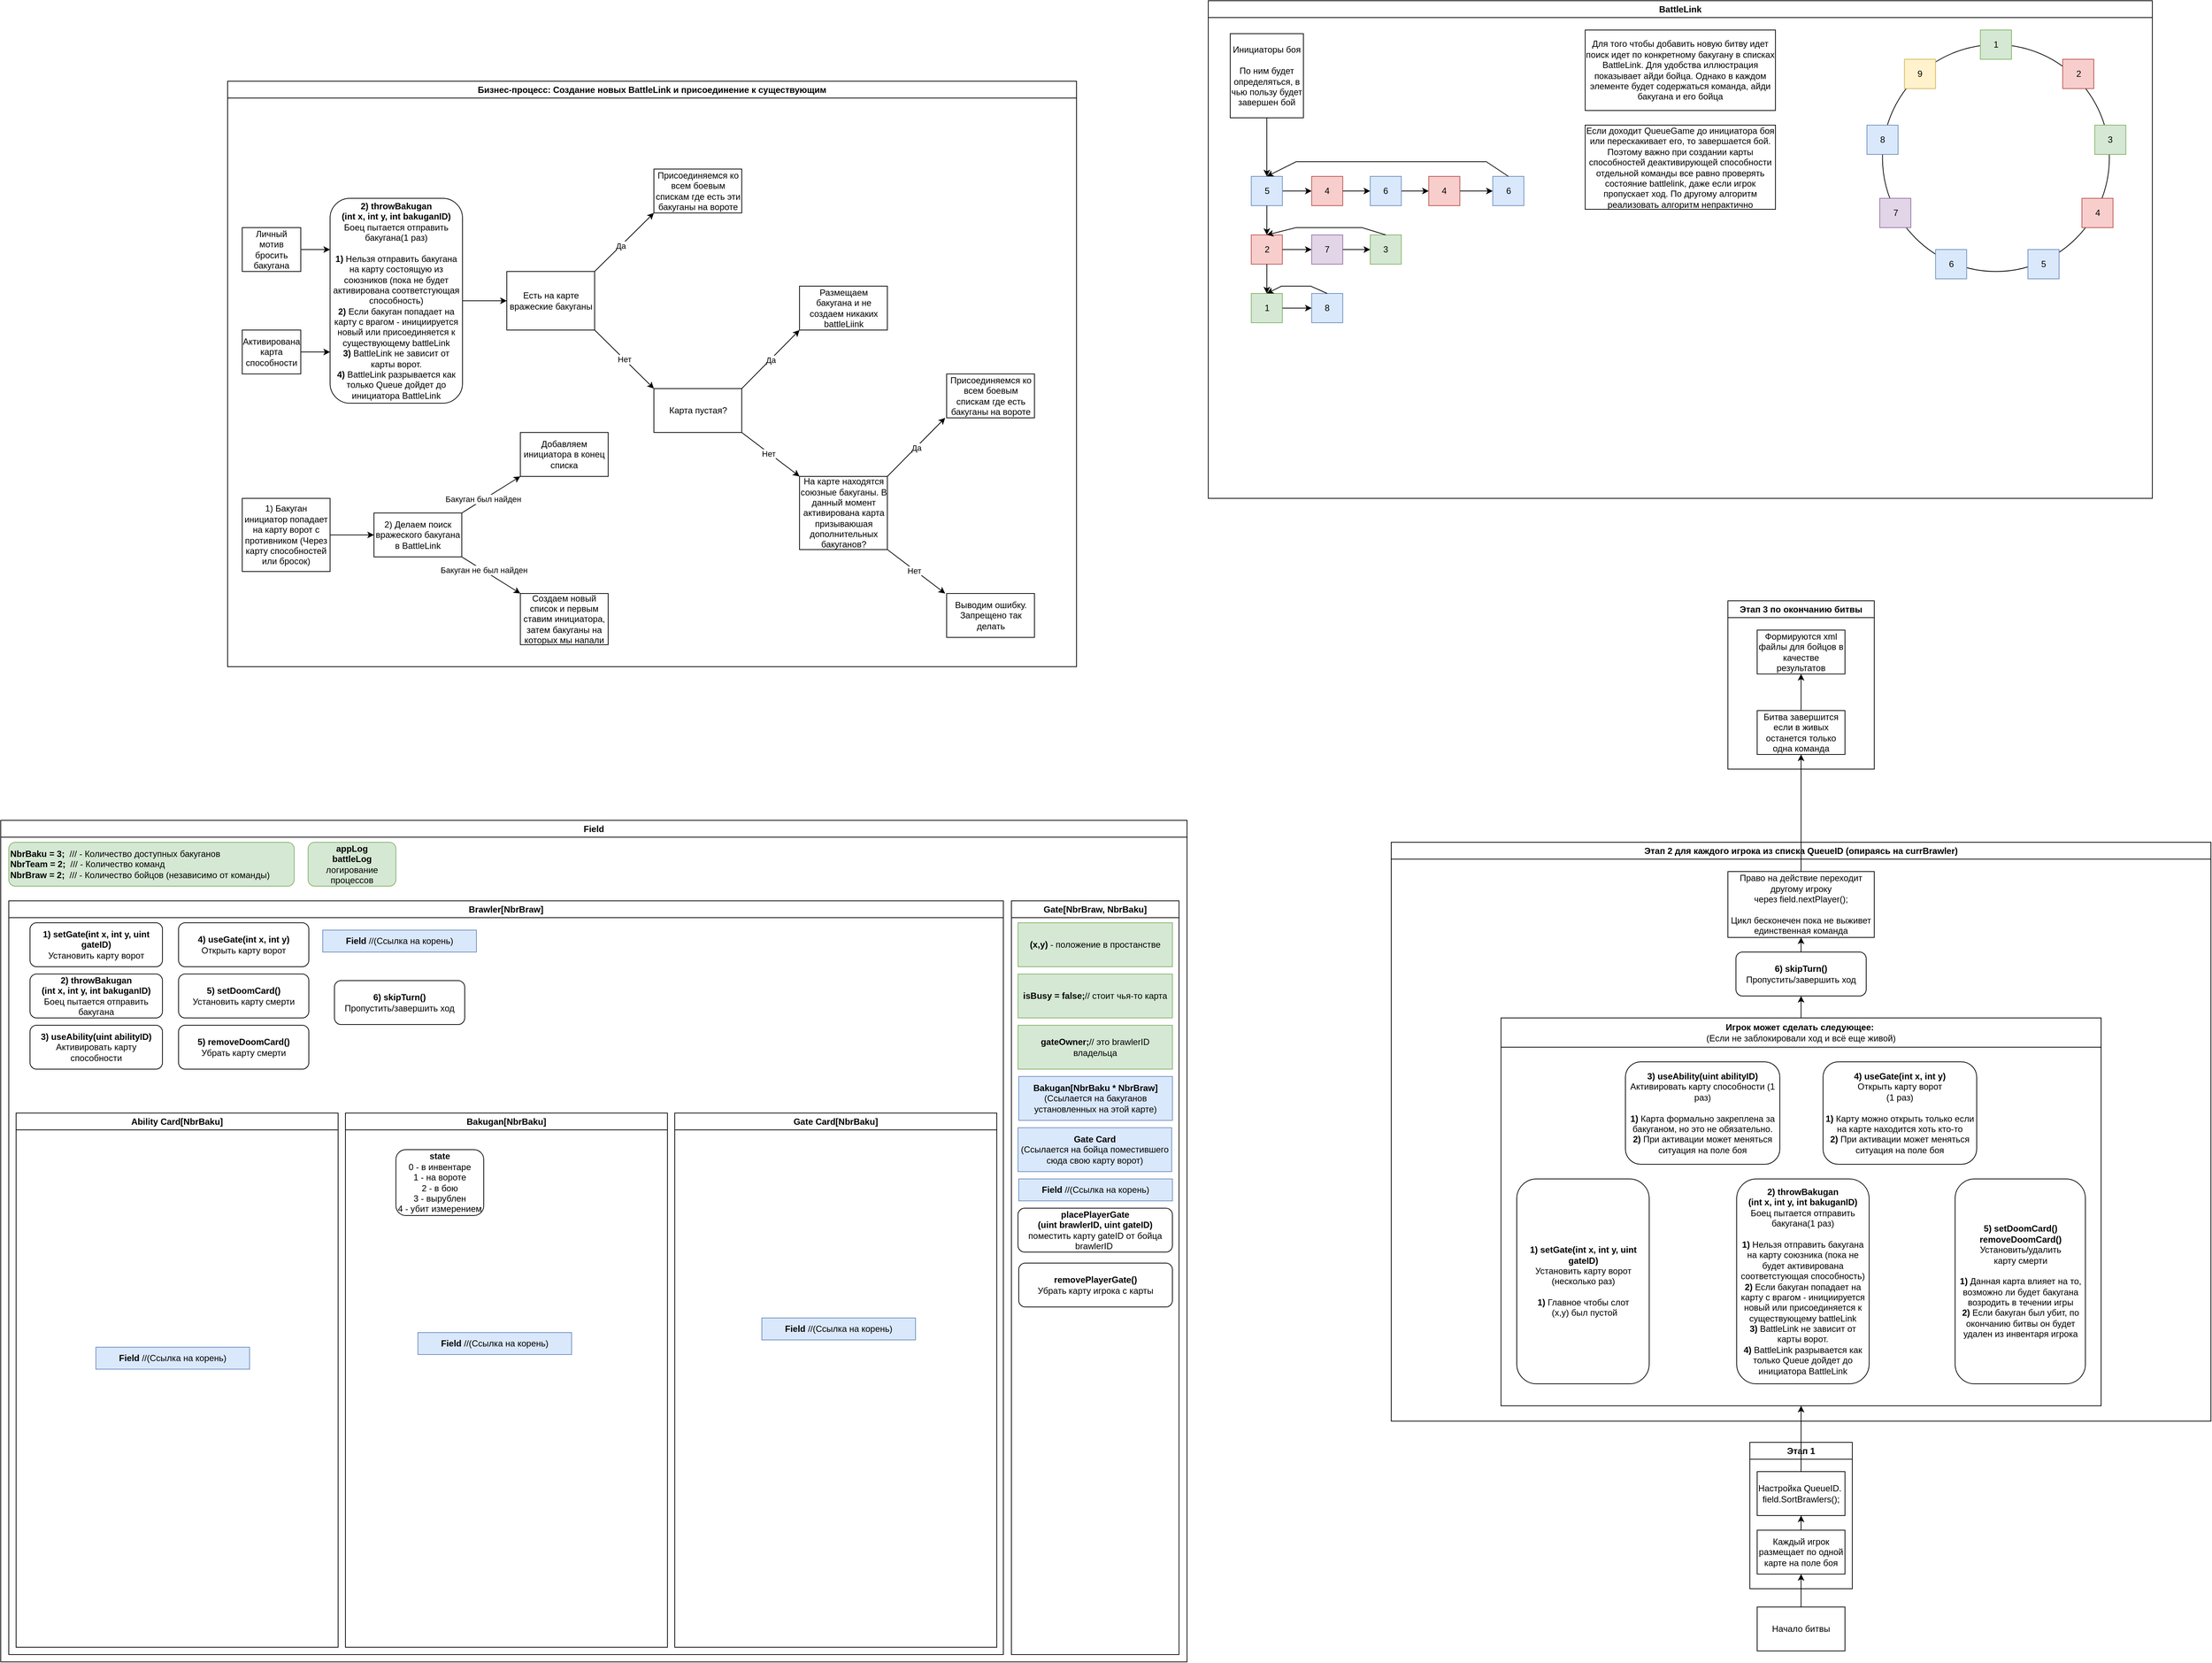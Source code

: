 <mxfile version="21.1.1" type="device">
  <diagram name="Страница 1" id="a3P9u6cnhdrN-g0bfrfS">
    <mxGraphModel dx="1324" dy="1944" grid="1" gridSize="10" guides="1" tooltips="1" connect="1" arrows="1" fold="1" page="1" pageScale="1" pageWidth="827" pageHeight="1169" math="0" shadow="0">
      <root>
        <mxCell id="0" />
        <mxCell id="1" parent="0" />
        <mxCell id="YN7k_DSdsQhJTX5RIaJS-16" value="Field" style="swimlane;whiteSpace=wrap;html=1;startSize=23;" parent="1" vertex="1">
          <mxGeometry x="20" y="10" width="1621" height="1150" as="geometry" />
        </mxCell>
        <mxCell id="YN7k_DSdsQhJTX5RIaJS-18" value="Brawler[NbrBraw]" style="swimlane;whiteSpace=wrap;html=1;" parent="YN7k_DSdsQhJTX5RIaJS-16" vertex="1">
          <mxGeometry x="11" y="110" width="1359" height="1030" as="geometry" />
        </mxCell>
        <mxCell id="YN7k_DSdsQhJTX5RIaJS-37" value="Ability Card[&lt;b style=&quot;border-color: var(--border-color); text-align: left; background-color: rgb(255, 255, 255);&quot;&gt;NbrBaku&lt;/b&gt;]" style="swimlane;whiteSpace=wrap;html=1;startSize=23;" parent="YN7k_DSdsQhJTX5RIaJS-18" vertex="1">
          <mxGeometry x="10" y="290" width="440" height="730" as="geometry" />
        </mxCell>
        <mxCell id="YN7k_DSdsQhJTX5RIaJS-44" value="&lt;b&gt;Field&lt;/b&gt; //(Ссылка на корень)" style="rounded=0;whiteSpace=wrap;html=1;fillColor=#dae8fc;strokeColor=#6c8ebf;" parent="YN7k_DSdsQhJTX5RIaJS-37" vertex="1">
          <mxGeometry x="109" y="320" width="210" height="30" as="geometry" />
        </mxCell>
        <mxCell id="YN7k_DSdsQhJTX5RIaJS-38" value="Bakugan[&lt;b style=&quot;border-color: var(--border-color); text-align: left; background-color: rgb(255, 255, 255);&quot;&gt;NbrBaku&lt;/b&gt;]" style="swimlane;whiteSpace=wrap;html=1;startSize=23;" parent="YN7k_DSdsQhJTX5RIaJS-18" vertex="1">
          <mxGeometry x="460" y="290" width="440" height="730" as="geometry" />
        </mxCell>
        <mxCell id="YN7k_DSdsQhJTX5RIaJS-43" value="&lt;b&gt;Field&lt;/b&gt; //(Ссылка на корень)" style="rounded=0;whiteSpace=wrap;html=1;fillColor=#dae8fc;strokeColor=#6c8ebf;" parent="YN7k_DSdsQhJTX5RIaJS-38" vertex="1">
          <mxGeometry x="99" y="300" width="210" height="30" as="geometry" />
        </mxCell>
        <mxCell id="YN7k_DSdsQhJTX5RIaJS-48" value="&lt;b&gt;state&lt;/b&gt;&lt;br&gt;0 - в инвентаре&lt;br&gt;1 - на вороте&lt;br&gt;2 - в бою&lt;br&gt;3 - вырублен&lt;br&gt;4 - убит измерением" style="rounded=1;whiteSpace=wrap;html=1;" parent="YN7k_DSdsQhJTX5RIaJS-38" vertex="1">
          <mxGeometry x="69" y="50" width="120" height="90" as="geometry" />
        </mxCell>
        <mxCell id="YN7k_DSdsQhJTX5RIaJS-39" value="Gate Card[&lt;b style=&quot;border-color: var(--border-color); text-align: left; background-color: rgb(255, 255, 255);&quot;&gt;NbrBaku&lt;/b&gt;]" style="swimlane;whiteSpace=wrap;html=1;startSize=23;" parent="YN7k_DSdsQhJTX5RIaJS-18" vertex="1">
          <mxGeometry x="910" y="290" width="440" height="730" as="geometry" />
        </mxCell>
        <mxCell id="YN7k_DSdsQhJTX5RIaJS-42" value="&lt;b&gt;Field&lt;/b&gt; //(Ссылка на корень)" style="rounded=0;whiteSpace=wrap;html=1;fillColor=#dae8fc;strokeColor=#6c8ebf;" parent="YN7k_DSdsQhJTX5RIaJS-39" vertex="1">
          <mxGeometry x="119" y="280" width="210" height="30" as="geometry" />
        </mxCell>
        <mxCell id="YN7k_DSdsQhJTX5RIaJS-47" value="&lt;b&gt;2) throwBakugan&lt;br&gt;(int x, int y, int bakuganID)&lt;/b&gt;&lt;br&gt;Боец пытается отправить бакугана" style="rounded=1;whiteSpace=wrap;html=1;" parent="YN7k_DSdsQhJTX5RIaJS-18" vertex="1">
          <mxGeometry x="29" y="100" width="181" height="60" as="geometry" />
        </mxCell>
        <mxCell id="YN7k_DSdsQhJTX5RIaJS-49" value="&lt;b&gt;3) useAbility(uint abilityID)&lt;/b&gt;&lt;br&gt;Активировать карту способности" style="rounded=1;whiteSpace=wrap;html=1;" parent="YN7k_DSdsQhJTX5RIaJS-18" vertex="1">
          <mxGeometry x="29" y="170" width="181" height="60" as="geometry" />
        </mxCell>
        <mxCell id="YN7k_DSdsQhJTX5RIaJS-50" value="&lt;b&gt;4) useGate(int x, int y)&lt;/b&gt;&lt;br&gt;Открыть карту ворот" style="rounded=1;whiteSpace=wrap;html=1;" parent="YN7k_DSdsQhJTX5RIaJS-18" vertex="1">
          <mxGeometry x="232" y="30" width="178" height="60" as="geometry" />
        </mxCell>
        <mxCell id="YN7k_DSdsQhJTX5RIaJS-51" value="&lt;b&gt;1) setGate(int x, int y, uint gateID)&lt;/b&gt;&lt;br&gt;Установить карту ворот" style="rounded=1;whiteSpace=wrap;html=1;" parent="YN7k_DSdsQhJTX5RIaJS-18" vertex="1">
          <mxGeometry x="29" y="30" width="181" height="60" as="geometry" />
        </mxCell>
        <mxCell id="YN7k_DSdsQhJTX5RIaJS-52" value="&lt;b&gt;Field&lt;/b&gt; //(Ссылка на корень)" style="rounded=0;whiteSpace=wrap;html=1;fillColor=#dae8fc;strokeColor=#6c8ebf;" parent="YN7k_DSdsQhJTX5RIaJS-18" vertex="1">
          <mxGeometry x="429" y="40" width="210" height="30" as="geometry" />
        </mxCell>
        <mxCell id="YN7k_DSdsQhJTX5RIaJS-66" value="&lt;b&gt;5)&amp;nbsp;setDoomCard()&lt;/b&gt;&lt;br&gt;Установить карту смерти" style="rounded=1;whiteSpace=wrap;html=1;" parent="YN7k_DSdsQhJTX5RIaJS-18" vertex="1">
          <mxGeometry x="232" y="100" width="178" height="60" as="geometry" />
        </mxCell>
        <mxCell id="YN7k_DSdsQhJTX5RIaJS-67" value="&lt;b&gt;5)&amp;nbsp;removeDoomCard()&lt;/b&gt;&lt;br&gt;Убрать карту смерти" style="rounded=1;whiteSpace=wrap;html=1;" parent="YN7k_DSdsQhJTX5RIaJS-18" vertex="1">
          <mxGeometry x="232" y="170" width="178" height="60" as="geometry" />
        </mxCell>
        <mxCell id="YN7k_DSdsQhJTX5RIaJS-25" value="Gate[NbrBraw, NbrBaku]" style="swimlane;whiteSpace=wrap;html=1;" parent="YN7k_DSdsQhJTX5RIaJS-16" vertex="1">
          <mxGeometry x="1381" y="110" width="229" height="1030" as="geometry">
            <mxRectangle x="571" y="110" width="180" height="30" as="alternateBounds" />
          </mxGeometry>
        </mxCell>
        <mxCell id="YN7k_DSdsQhJTX5RIaJS-27" value="&lt;b&gt;Bakugan[NbrBaku * NbrBraw]&lt;/b&gt;&lt;br&gt;(Ссылается на бакуганов установленных на этой карте)" style="rounded=0;whiteSpace=wrap;html=1;fillColor=#dae8fc;strokeColor=#6c8ebf;" parent="YN7k_DSdsQhJTX5RIaJS-25" vertex="1">
          <mxGeometry x="10" y="240" width="210" height="60" as="geometry" />
        </mxCell>
        <mxCell id="YN7k_DSdsQhJTX5RIaJS-28" value="&lt;b&gt;Gate Card&lt;/b&gt;&lt;br&gt;(Ссылается на бойца поместившего сюда свою карту ворот)" style="rounded=0;whiteSpace=wrap;html=1;fillColor=#dae8fc;strokeColor=#6c8ebf;" parent="YN7k_DSdsQhJTX5RIaJS-25" vertex="1">
          <mxGeometry x="9" y="310" width="210" height="60" as="geometry" />
        </mxCell>
        <mxCell id="YN7k_DSdsQhJTX5RIaJS-33" value="&lt;b&gt;(x,y)&lt;/b&gt; - положение в простанстве" style="rounded=0;whiteSpace=wrap;html=1;fillColor=#d5e8d4;strokeColor=#82b366;" parent="YN7k_DSdsQhJTX5RIaJS-25" vertex="1">
          <mxGeometry x="9" y="30" width="211" height="60" as="geometry" />
        </mxCell>
        <mxCell id="YN7k_DSdsQhJTX5RIaJS-34" value="&lt;b&gt;isBusy = false;&lt;/b&gt;// стоит чья-то карта" style="rounded=0;whiteSpace=wrap;html=1;fillColor=#d5e8d4;strokeColor=#82b366;" parent="YN7k_DSdsQhJTX5RIaJS-25" vertex="1">
          <mxGeometry x="9" y="100" width="211" height="60" as="geometry" />
        </mxCell>
        <mxCell id="YN7k_DSdsQhJTX5RIaJS-35" value="&lt;b&gt;gateOwner;&lt;/b&gt;// это brawlerID владельца" style="rounded=0;whiteSpace=wrap;html=1;fillColor=#d5e8d4;strokeColor=#82b366;" parent="YN7k_DSdsQhJTX5RIaJS-25" vertex="1">
          <mxGeometry x="9" y="170" width="211" height="60" as="geometry" />
        </mxCell>
        <mxCell id="YN7k_DSdsQhJTX5RIaJS-36" value="&lt;b&gt;Field&lt;/b&gt; //(Ссылка на корень)" style="rounded=0;whiteSpace=wrap;html=1;fillColor=#dae8fc;strokeColor=#6c8ebf;" parent="YN7k_DSdsQhJTX5RIaJS-25" vertex="1">
          <mxGeometry x="10" y="380" width="210" height="30" as="geometry" />
        </mxCell>
        <mxCell id="YN7k_DSdsQhJTX5RIaJS-45" value="&lt;b&gt;placePlayerGate&lt;br&gt;(uint brawlerID, uint gateID)&lt;/b&gt;&lt;br&gt;поместить карту gateID от бойца brawlerID&amp;nbsp;" style="rounded=1;whiteSpace=wrap;html=1;" parent="YN7k_DSdsQhJTX5RIaJS-25" vertex="1">
          <mxGeometry x="9" y="420" width="211" height="60" as="geometry" />
        </mxCell>
        <mxCell id="YN7k_DSdsQhJTX5RIaJS-46" value="&lt;b&gt;removePlayerGate()&lt;/b&gt;&lt;br&gt;Убрать карту игрока с карты" style="rounded=1;whiteSpace=wrap;html=1;" parent="YN7k_DSdsQhJTX5RIaJS-25" vertex="1">
          <mxGeometry x="10" y="495" width="210" height="60" as="geometry" />
        </mxCell>
        <mxCell id="YN7k_DSdsQhJTX5RIaJS-31" value="&lt;div&gt;&lt;b&gt;NbrBaku = 3;&lt;/b&gt;&amp;nbsp; /// - Количество доступных бакуганов&lt;/div&gt;&lt;div&gt;&lt;b&gt;NbrTeam = 2;&lt;/b&gt;&amp;nbsp; /// - Количество команд&lt;/div&gt;&lt;div&gt;&lt;b&gt;NbrBraw = 2;&lt;/b&gt;&amp;nbsp; /// - Количество бойцов (независимо от команды)&lt;/div&gt;" style="rounded=1;whiteSpace=wrap;html=1;align=left;labelBackgroundColor=none;fillColor=#d5e8d4;strokeColor=#82b366;" parent="YN7k_DSdsQhJTX5RIaJS-16" vertex="1">
          <mxGeometry x="11" y="30" width="390" height="60" as="geometry" />
        </mxCell>
        <mxCell id="YN7k_DSdsQhJTX5RIaJS-41" value="&lt;b&gt;appLog&lt;br&gt;battleLog&lt;/b&gt;&lt;br&gt;логирование процессов" style="rounded=1;whiteSpace=wrap;html=1;fillColor=#d5e8d4;strokeColor=#82b366;" parent="YN7k_DSdsQhJTX5RIaJS-16" vertex="1">
          <mxGeometry x="420" y="30" width="120" height="60" as="geometry" />
        </mxCell>
        <mxCell id="YN7k_DSdsQhJTX5RIaJS-68" value="&lt;b&gt;6)&amp;nbsp;skipTurn()&lt;/b&gt;&lt;br&gt;Пропустить/завершить ход" style="rounded=1;whiteSpace=wrap;html=1;" parent="1" vertex="1">
          <mxGeometry x="476" y="229" width="178" height="60" as="geometry" />
        </mxCell>
        <mxCell id="gnqK-Q3UBp_WLND6Pj9h-5" style="edgeStyle=orthogonalEdgeStyle;rounded=0;orthogonalLoop=1;jettySize=auto;html=1;entryX=0.5;entryY=1;entryDx=0;entryDy=0;" parent="1" source="gnqK-Q3UBp_WLND6Pj9h-1" target="gnqK-Q3UBp_WLND6Pj9h-2" edge="1">
          <mxGeometry relative="1" as="geometry" />
        </mxCell>
        <mxCell id="gnqK-Q3UBp_WLND6Pj9h-1" value="Начало битвы" style="rounded=0;whiteSpace=wrap;html=1;" parent="1" vertex="1">
          <mxGeometry x="2420" y="1085" width="120" height="60" as="geometry" />
        </mxCell>
        <mxCell id="gnqK-Q3UBp_WLND6Pj9h-4" value="Этап 1" style="swimlane;whiteSpace=wrap;html=1;" parent="1" vertex="1">
          <mxGeometry x="2410" y="860" width="140" height="200" as="geometry">
            <mxRectangle x="2430" y="330" width="140" height="30" as="alternateBounds" />
          </mxGeometry>
        </mxCell>
        <mxCell id="gnqK-Q3UBp_WLND6Pj9h-9" style="edgeStyle=orthogonalEdgeStyle;rounded=0;orthogonalLoop=1;jettySize=auto;html=1;entryX=0.5;entryY=1;entryDx=0;entryDy=0;" parent="gnqK-Q3UBp_WLND6Pj9h-4" source="gnqK-Q3UBp_WLND6Pj9h-2" target="gnqK-Q3UBp_WLND6Pj9h-8" edge="1">
          <mxGeometry relative="1" as="geometry" />
        </mxCell>
        <mxCell id="gnqK-Q3UBp_WLND6Pj9h-2" value="Каждый игрок размещает по одной карте на поле боя" style="rounded=0;whiteSpace=wrap;html=1;" parent="gnqK-Q3UBp_WLND6Pj9h-4" vertex="1">
          <mxGeometry x="10" y="120" width="120" height="60" as="geometry" />
        </mxCell>
        <mxCell id="gnqK-Q3UBp_WLND6Pj9h-8" value="Настройка QueueID.&amp;nbsp;&lt;br&gt;field.SortBrawlers();" style="rounded=0;whiteSpace=wrap;html=1;" parent="gnqK-Q3UBp_WLND6Pj9h-4" vertex="1">
          <mxGeometry x="10" y="40" width="120" height="60" as="geometry" />
        </mxCell>
        <mxCell id="gnqK-Q3UBp_WLND6Pj9h-6" value="Этап 2 для каждого игрока из списка QueueID (опираясь на currBrawler)" style="swimlane;whiteSpace=wrap;html=1;" parent="1" vertex="1">
          <mxGeometry x="1920" y="40" width="1120" height="791" as="geometry">
            <mxRectangle x="2200" y="90" width="310" height="30" as="alternateBounds" />
          </mxGeometry>
        </mxCell>
        <mxCell id="gnqK-Q3UBp_WLND6Pj9h-35" style="edgeStyle=orthogonalEdgeStyle;rounded=0;orthogonalLoop=1;jettySize=auto;html=1;entryX=0.5;entryY=1;entryDx=0;entryDy=0;" parent="gnqK-Q3UBp_WLND6Pj9h-6" source="gnqK-Q3UBp_WLND6Pj9h-19" target="gnqK-Q3UBp_WLND6Pj9h-29" edge="1">
          <mxGeometry relative="1" as="geometry" />
        </mxCell>
        <mxCell id="gnqK-Q3UBp_WLND6Pj9h-19" value="&lt;b&gt;6)&amp;nbsp;skipTurn()&lt;/b&gt;&lt;br&gt;Пропустить/завершить ход" style="rounded=1;whiteSpace=wrap;html=1;" parent="gnqK-Q3UBp_WLND6Pj9h-6" vertex="1">
          <mxGeometry x="471" y="150" width="178" height="60" as="geometry" />
        </mxCell>
        <mxCell id="gnqK-Q3UBp_WLND6Pj9h-29" value="Право на действие переходит другому игроку через&amp;nbsp;field.nextPlayer();&lt;br&gt;&lt;br&gt;Цикл бесконечен пока не выживет единственная команда" style="rounded=0;whiteSpace=wrap;html=1;" parent="gnqK-Q3UBp_WLND6Pj9h-6" vertex="1">
          <mxGeometry x="460" y="40" width="200" height="90" as="geometry" />
        </mxCell>
        <mxCell id="gnqK-Q3UBp_WLND6Pj9h-32" value="Игрок может сделать следующее:&amp;nbsp;&lt;br style=&quot;border-color: var(--border-color); font-weight: 400;&quot;&gt;&lt;span style=&quot;font-weight: 400;&quot;&gt;(Если не заблокировали ход и всё еще живой)&lt;/span&gt;" style="swimlane;whiteSpace=wrap;html=1;startSize=40;" parent="gnqK-Q3UBp_WLND6Pj9h-6" vertex="1">
          <mxGeometry x="150" y="240" width="820" height="530" as="geometry">
            <mxRectangle x="2070" y="460" width="140" height="30" as="alternateBounds" />
          </mxGeometry>
        </mxCell>
        <mxCell id="gnqK-Q3UBp_WLND6Pj9h-13" value="&lt;b&gt;3) useAbility(uint abilityID)&lt;/b&gt;&lt;br&gt;Активировать карту способности (1 раз)&lt;br&gt;&lt;br&gt;&lt;b&gt;1)&lt;/b&gt; Карта формально закреплена за бакуганом, но это не обязательно.&lt;br&gt;&lt;b&gt;2)&lt;/b&gt; При активации может меняться ситуация на поле боя" style="rounded=1;whiteSpace=wrap;html=1;" parent="gnqK-Q3UBp_WLND6Pj9h-32" vertex="1">
          <mxGeometry x="170" y="60" width="211" height="140" as="geometry" />
        </mxCell>
        <mxCell id="gnqK-Q3UBp_WLND6Pj9h-14" value="&lt;b&gt;4) useGate(int x, int y)&lt;/b&gt;&lt;br&gt;Открыть карту ворот&lt;br&gt;(1 раз)&lt;br&gt;&lt;br&gt;&lt;b&gt;1)&lt;/b&gt; Карту можно открыть только если на карте находится хоть кто-то&lt;br&gt;&lt;b&gt;2)&lt;/b&gt; При активации может меняться ситуация на поле боя" style="rounded=1;whiteSpace=wrap;html=1;" parent="gnqK-Q3UBp_WLND6Pj9h-32" vertex="1">
          <mxGeometry x="440" y="60" width="210" height="140" as="geometry" />
        </mxCell>
        <mxCell id="gnqK-Q3UBp_WLND6Pj9h-12" value="&lt;b&gt;2) throwBakugan&lt;br&gt;(int x, int y, int bakuganID)&lt;/b&gt;&lt;br&gt;Боец пытается отправить бакугана(1 раз)&lt;br&gt;&lt;br&gt;&lt;b&gt;1)&lt;/b&gt; Нельзя отправить бакугана на карту союзника (пока не будет активирована соответстующая способность)&lt;br&gt;&lt;b&gt;2) &lt;/b&gt;Если бакуган попадает на карту с врагом - инициируется новый или присоединяется к существующему battleLink&lt;br&gt;&lt;b&gt;3)&lt;/b&gt; BattleLink не зависит от карты ворот.&lt;br&gt;&lt;b&gt;4)&lt;/b&gt; BattleLink разрывается как только Queue дойдет до инициатора BattleLink" style="rounded=1;whiteSpace=wrap;html=1;" parent="gnqK-Q3UBp_WLND6Pj9h-32" vertex="1">
          <mxGeometry x="322" y="220" width="181" height="280" as="geometry" />
        </mxCell>
        <mxCell id="gnqK-Q3UBp_WLND6Pj9h-17" value="&lt;b&gt;5)&amp;nbsp;setDoomCard()&lt;br&gt;&lt;/b&gt;&lt;b style=&quot;border-color: var(--border-color);&quot;&gt;removeDoomCard()&lt;/b&gt;&lt;br&gt;Установить/удалить &lt;br&gt;карту смерти&lt;br&gt;&lt;br&gt;&lt;b&gt;1)&lt;/b&gt; Данная карта влияет на то, возможно ли будет бакугана возродить в течении игры&lt;br&gt;&lt;b&gt;2)&lt;/b&gt; Если бакуган был убит, по окончанию битвы он будет удален из инвентаря игрока" style="rounded=1;whiteSpace=wrap;html=1;" parent="gnqK-Q3UBp_WLND6Pj9h-32" vertex="1">
          <mxGeometry x="620.5" y="220" width="178" height="280" as="geometry" />
        </mxCell>
        <mxCell id="gnqK-Q3UBp_WLND6Pj9h-20" value="&lt;b&gt;1) setGate(int x, int y, uint gateID)&lt;/b&gt;&lt;br&gt;Установить карту ворот (несколько раз)&lt;br&gt;&lt;br&gt;&lt;b&gt;1)&lt;/b&gt;&amp;nbsp;Главное чтобы слот&lt;br&gt;&amp;nbsp;(х,у) был пустой" style="rounded=1;whiteSpace=wrap;html=1;" parent="gnqK-Q3UBp_WLND6Pj9h-32" vertex="1">
          <mxGeometry x="21.5" y="220" width="181" height="280" as="geometry" />
        </mxCell>
        <mxCell id="gnqK-Q3UBp_WLND6Pj9h-34" style="edgeStyle=orthogonalEdgeStyle;rounded=0;orthogonalLoop=1;jettySize=auto;html=1;entryX=0.5;entryY=1;entryDx=0;entryDy=0;" parent="gnqK-Q3UBp_WLND6Pj9h-6" source="gnqK-Q3UBp_WLND6Pj9h-32" target="gnqK-Q3UBp_WLND6Pj9h-19" edge="1">
          <mxGeometry relative="1" as="geometry" />
        </mxCell>
        <mxCell id="gnqK-Q3UBp_WLND6Pj9h-11" style="edgeStyle=orthogonalEdgeStyle;rounded=0;orthogonalLoop=1;jettySize=auto;html=1;entryX=0.5;entryY=1;entryDx=0;entryDy=0;" parent="1" source="gnqK-Q3UBp_WLND6Pj9h-8" target="gnqK-Q3UBp_WLND6Pj9h-32" edge="1">
          <mxGeometry relative="1" as="geometry">
            <mxPoint x="2480" y="790" as="targetPoint" />
          </mxGeometry>
        </mxCell>
        <mxCell id="gnqK-Q3UBp_WLND6Pj9h-37" value="Этап 3 по окончанию битвы" style="swimlane;whiteSpace=wrap;html=1;" parent="1" vertex="1">
          <mxGeometry x="2380" y="-290" width="200" height="230" as="geometry" />
        </mxCell>
        <mxCell id="gnqK-Q3UBp_WLND6Pj9h-41" style="edgeStyle=orthogonalEdgeStyle;rounded=0;orthogonalLoop=1;jettySize=auto;html=1;entryX=0.5;entryY=1;entryDx=0;entryDy=0;" parent="gnqK-Q3UBp_WLND6Pj9h-37" source="gnqK-Q3UBp_WLND6Pj9h-38" target="gnqK-Q3UBp_WLND6Pj9h-40" edge="1">
          <mxGeometry relative="1" as="geometry" />
        </mxCell>
        <mxCell id="gnqK-Q3UBp_WLND6Pj9h-38" value="Битва завершится если в живых останется только одна команда" style="rounded=0;whiteSpace=wrap;html=1;" parent="gnqK-Q3UBp_WLND6Pj9h-37" vertex="1">
          <mxGeometry x="40" y="150" width="120" height="60" as="geometry" />
        </mxCell>
        <mxCell id="gnqK-Q3UBp_WLND6Pj9h-40" value="Формируются xml файлы для бойцов в качестве результатов" style="rounded=0;whiteSpace=wrap;html=1;" parent="gnqK-Q3UBp_WLND6Pj9h-37" vertex="1">
          <mxGeometry x="40" y="40" width="120" height="60" as="geometry" />
        </mxCell>
        <mxCell id="gnqK-Q3UBp_WLND6Pj9h-39" style="edgeStyle=orthogonalEdgeStyle;rounded=0;orthogonalLoop=1;jettySize=auto;html=1;entryX=0.5;entryY=1;entryDx=0;entryDy=0;" parent="1" source="gnqK-Q3UBp_WLND6Pj9h-29" target="gnqK-Q3UBp_WLND6Pj9h-38" edge="1">
          <mxGeometry relative="1" as="geometry" />
        </mxCell>
        <mxCell id="O90Jl7bZLR4odMNvlkuS-23" value="Бизнес-процесс: Создание новых BattleLink и присоединение к существующим" style="swimlane;whiteSpace=wrap;html=1;" parent="1" vertex="1">
          <mxGeometry x="330" y="-1000" width="1160" height="800" as="geometry" />
        </mxCell>
        <mxCell id="O90Jl7bZLR4odMNvlkuS-1" value="Есть на карте вражеские бакуганы" style="rounded=0;whiteSpace=wrap;html=1;" parent="O90Jl7bZLR4odMNvlkuS-23" vertex="1">
          <mxGeometry x="381.5" y="260" width="120" height="80" as="geometry" />
        </mxCell>
        <mxCell id="O90Jl7bZLR4odMNvlkuS-2" value="&lt;b&gt;2) throwBakugan&lt;br&gt;(int x, int y, int bakuganID)&lt;/b&gt;&lt;br&gt;Боец пытается отправить бакугана(1 раз)&lt;br&gt;&lt;br&gt;&lt;b&gt;1)&lt;/b&gt; Нельзя отправить бакугана на карту состоящую из союзников (пока не будет активирована соответстующая способность)&lt;br&gt;&lt;b&gt;2) &lt;/b&gt;Если бакуган попадает на карту с врагом - инициируется новый или присоединяется к существующему battleLink&lt;br&gt;&lt;b&gt;3)&lt;/b&gt; BattleLink не зависит от карты ворот.&lt;br&gt;&lt;b&gt;4)&lt;/b&gt; BattleLink разрывается как только Queue дойдет до инициатора BattleLink" style="rounded=1;whiteSpace=wrap;html=1;" parent="O90Jl7bZLR4odMNvlkuS-23" vertex="1">
          <mxGeometry x="140" y="160" width="181" height="280" as="geometry" />
        </mxCell>
        <mxCell id="O90Jl7bZLR4odMNvlkuS-3" value="" style="endArrow=classic;html=1;rounded=0;exitX=1;exitY=0.5;exitDx=0;exitDy=0;entryX=0;entryY=0.5;entryDx=0;entryDy=0;" parent="O90Jl7bZLR4odMNvlkuS-23" source="O90Jl7bZLR4odMNvlkuS-2" target="O90Jl7bZLR4odMNvlkuS-1" edge="1">
          <mxGeometry width="50" height="50" relative="1" as="geometry">
            <mxPoint x="351.5" y="360" as="sourcePoint" />
            <mxPoint x="421.5" y="300" as="targetPoint" />
          </mxGeometry>
        </mxCell>
        <mxCell id="O90Jl7bZLR4odMNvlkuS-4" value="Присоединяемся ко всем боевым спискам где есть эти бакуганы на вороте" style="rounded=0;whiteSpace=wrap;html=1;" parent="O90Jl7bZLR4odMNvlkuS-23" vertex="1">
          <mxGeometry x="582.5" y="120" width="120" height="60" as="geometry" />
        </mxCell>
        <mxCell id="O90Jl7bZLR4odMNvlkuS-5" value="" style="endArrow=classic;html=1;rounded=0;exitX=1;exitY=0;exitDx=0;exitDy=0;entryX=0;entryY=1;entryDx=0;entryDy=0;" parent="O90Jl7bZLR4odMNvlkuS-23" source="O90Jl7bZLR4odMNvlkuS-1" target="O90Jl7bZLR4odMNvlkuS-4" edge="1">
          <mxGeometry width="50" height="50" relative="1" as="geometry">
            <mxPoint x="591.5" y="300" as="sourcePoint" />
            <mxPoint x="641.5" y="250" as="targetPoint" />
          </mxGeometry>
        </mxCell>
        <mxCell id="O90Jl7bZLR4odMNvlkuS-8" value="Да" style="edgeLabel;html=1;align=center;verticalAlign=middle;resizable=0;points=[];" parent="O90Jl7bZLR4odMNvlkuS-5" vertex="1" connectable="0">
          <mxGeometry x="-0.13" relative="1" as="geometry">
            <mxPoint as="offset" />
          </mxGeometry>
        </mxCell>
        <mxCell id="O90Jl7bZLR4odMNvlkuS-6" value="Карта пустая?" style="rounded=0;whiteSpace=wrap;html=1;" parent="O90Jl7bZLR4odMNvlkuS-23" vertex="1">
          <mxGeometry x="582.5" y="420" width="120" height="60" as="geometry" />
        </mxCell>
        <mxCell id="O90Jl7bZLR4odMNvlkuS-7" value="Нет" style="endArrow=classic;html=1;rounded=0;exitX=1;exitY=1;exitDx=0;exitDy=0;entryX=0;entryY=0;entryDx=0;entryDy=0;" parent="O90Jl7bZLR4odMNvlkuS-23" source="O90Jl7bZLR4odMNvlkuS-1" target="O90Jl7bZLR4odMNvlkuS-6" edge="1">
          <mxGeometry width="50" height="50" relative="1" as="geometry">
            <mxPoint x="531.5" y="340" as="sourcePoint" />
            <mxPoint x="581.5" y="290" as="targetPoint" />
          </mxGeometry>
        </mxCell>
        <mxCell id="O90Jl7bZLR4odMNvlkuS-9" value="Размещаем бакугана и не создаем никаких battleLiink" style="rounded=0;whiteSpace=wrap;html=1;" parent="O90Jl7bZLR4odMNvlkuS-23" vertex="1">
          <mxGeometry x="781.5" y="280" width="120" height="60" as="geometry" />
        </mxCell>
        <mxCell id="O90Jl7bZLR4odMNvlkuS-10" value="На карте находятся союзные бакуганы. В данный момент активирована карта призываюшая дополнительных бакуганов?" style="rounded=0;whiteSpace=wrap;html=1;" parent="O90Jl7bZLR4odMNvlkuS-23" vertex="1">
          <mxGeometry x="781.5" y="540" width="120" height="100" as="geometry" />
        </mxCell>
        <mxCell id="O90Jl7bZLR4odMNvlkuS-11" value="" style="endArrow=classic;html=1;rounded=0;exitX=1;exitY=0;exitDx=0;exitDy=0;entryX=0;entryY=1;entryDx=0;entryDy=0;" parent="O90Jl7bZLR4odMNvlkuS-23" source="O90Jl7bZLR4odMNvlkuS-6" target="O90Jl7bZLR4odMNvlkuS-9" edge="1">
          <mxGeometry width="50" height="50" relative="1" as="geometry">
            <mxPoint x="711.5" y="440" as="sourcePoint" />
            <mxPoint x="761.5" y="390" as="targetPoint" />
          </mxGeometry>
        </mxCell>
        <mxCell id="O90Jl7bZLR4odMNvlkuS-13" value="Да" style="edgeLabel;html=1;align=center;verticalAlign=middle;resizable=0;points=[];" parent="O90Jl7bZLR4odMNvlkuS-11" vertex="1" connectable="0">
          <mxGeometry x="0.265" y="3" relative="1" as="geometry">
            <mxPoint x="-9" y="13" as="offset" />
          </mxGeometry>
        </mxCell>
        <mxCell id="O90Jl7bZLR4odMNvlkuS-12" value="" style="endArrow=classic;html=1;rounded=0;exitX=1;exitY=1;exitDx=0;exitDy=0;entryX=0;entryY=0;entryDx=0;entryDy=0;" parent="O90Jl7bZLR4odMNvlkuS-23" source="O90Jl7bZLR4odMNvlkuS-6" target="O90Jl7bZLR4odMNvlkuS-10" edge="1">
          <mxGeometry width="50" height="50" relative="1" as="geometry">
            <mxPoint x="751.5" y="500" as="sourcePoint" />
            <mxPoint x="801.5" y="450" as="targetPoint" />
          </mxGeometry>
        </mxCell>
        <mxCell id="O90Jl7bZLR4odMNvlkuS-14" value="Нет" style="edgeLabel;html=1;align=center;verticalAlign=middle;resizable=0;points=[];" parent="O90Jl7bZLR4odMNvlkuS-12" vertex="1" connectable="0">
          <mxGeometry x="-0.06" y="-1" relative="1" as="geometry">
            <mxPoint as="offset" />
          </mxGeometry>
        </mxCell>
        <mxCell id="O90Jl7bZLR4odMNvlkuS-15" value="" style="endArrow=classic;html=1;rounded=0;exitX=1;exitY=0;exitDx=0;exitDy=0;entryX=0;entryY=1;entryDx=0;entryDy=0;" parent="O90Jl7bZLR4odMNvlkuS-23" edge="1">
          <mxGeometry width="50" height="50" relative="1" as="geometry">
            <mxPoint x="901.5" y="540" as="sourcePoint" />
            <mxPoint x="980.5" y="460" as="targetPoint" />
          </mxGeometry>
        </mxCell>
        <mxCell id="O90Jl7bZLR4odMNvlkuS-16" value="Да" style="edgeLabel;html=1;align=center;verticalAlign=middle;resizable=0;points=[];" parent="O90Jl7bZLR4odMNvlkuS-15" vertex="1" connectable="0">
          <mxGeometry x="0.265" y="3" relative="1" as="geometry">
            <mxPoint x="-9" y="13" as="offset" />
          </mxGeometry>
        </mxCell>
        <mxCell id="O90Jl7bZLR4odMNvlkuS-19" value="" style="endArrow=classic;html=1;rounded=0;exitX=1;exitY=1;exitDx=0;exitDy=0;entryX=0;entryY=0;entryDx=0;entryDy=0;" parent="O90Jl7bZLR4odMNvlkuS-23" edge="1">
          <mxGeometry width="50" height="50" relative="1" as="geometry">
            <mxPoint x="901.5" y="640" as="sourcePoint" />
            <mxPoint x="980.5" y="700" as="targetPoint" />
          </mxGeometry>
        </mxCell>
        <mxCell id="O90Jl7bZLR4odMNvlkuS-20" value="Нет" style="edgeLabel;html=1;align=center;verticalAlign=middle;resizable=0;points=[];" parent="O90Jl7bZLR4odMNvlkuS-19" vertex="1" connectable="0">
          <mxGeometry x="-0.06" y="-1" relative="1" as="geometry">
            <mxPoint as="offset" />
          </mxGeometry>
        </mxCell>
        <mxCell id="O90Jl7bZLR4odMNvlkuS-21" value="Присоединяемся ко всем боевым спискам где есть бакуганы на вороте" style="rounded=0;whiteSpace=wrap;html=1;" parent="O90Jl7bZLR4odMNvlkuS-23" vertex="1">
          <mxGeometry x="982.5" y="400" width="120" height="60" as="geometry" />
        </mxCell>
        <mxCell id="O90Jl7bZLR4odMNvlkuS-22" value="Выводим ошибку. Запрещено так делать" style="rounded=0;whiteSpace=wrap;html=1;" parent="O90Jl7bZLR4odMNvlkuS-23" vertex="1">
          <mxGeometry x="982.5" y="700" width="120" height="60" as="geometry" />
        </mxCell>
        <mxCell id="OIszrJ19DE527HBTLEG0-59" style="edgeStyle=orthogonalEdgeStyle;rounded=0;orthogonalLoop=1;jettySize=auto;html=1;entryX=0;entryY=0.25;entryDx=0;entryDy=0;" edge="1" parent="O90Jl7bZLR4odMNvlkuS-23" source="OIszrJ19DE527HBTLEG0-55" target="O90Jl7bZLR4odMNvlkuS-2">
          <mxGeometry relative="1" as="geometry" />
        </mxCell>
        <mxCell id="OIszrJ19DE527HBTLEG0-55" value="Личный мотив бросить бакугана" style="rounded=0;whiteSpace=wrap;html=1;" vertex="1" parent="O90Jl7bZLR4odMNvlkuS-23">
          <mxGeometry x="20" y="200" width="80" height="60" as="geometry" />
        </mxCell>
        <mxCell id="OIszrJ19DE527HBTLEG0-58" style="edgeStyle=orthogonalEdgeStyle;rounded=0;orthogonalLoop=1;jettySize=auto;html=1;entryX=0;entryY=0.75;entryDx=0;entryDy=0;" edge="1" parent="O90Jl7bZLR4odMNvlkuS-23" source="OIszrJ19DE527HBTLEG0-56" target="O90Jl7bZLR4odMNvlkuS-2">
          <mxGeometry relative="1" as="geometry" />
        </mxCell>
        <mxCell id="OIszrJ19DE527HBTLEG0-56" value="Активирована карта способности" style="rounded=0;whiteSpace=wrap;html=1;" vertex="1" parent="O90Jl7bZLR4odMNvlkuS-23">
          <mxGeometry x="20" y="340" width="80" height="60" as="geometry" />
        </mxCell>
        <mxCell id="OIszrJ19DE527HBTLEG0-54" value="1) Бакуган инициатор попадает на карту ворот с противником (Через карту способностей или бросок)" style="rounded=0;whiteSpace=wrap;html=1;" vertex="1" parent="O90Jl7bZLR4odMNvlkuS-23">
          <mxGeometry x="20" y="570" width="120" height="100" as="geometry" />
        </mxCell>
        <mxCell id="OIszrJ19DE527HBTLEG0-60" value="2) Делаем поиск вражеского бакугана в BattleLink" style="rounded=0;whiteSpace=wrap;html=1;" vertex="1" parent="O90Jl7bZLR4odMNvlkuS-23">
          <mxGeometry x="200" y="590" width="120" height="60" as="geometry" />
        </mxCell>
        <mxCell id="OIszrJ19DE527HBTLEG0-61" style="edgeStyle=orthogonalEdgeStyle;rounded=0;orthogonalLoop=1;jettySize=auto;html=1;entryX=0;entryY=0.5;entryDx=0;entryDy=0;" edge="1" parent="O90Jl7bZLR4odMNvlkuS-23" source="OIszrJ19DE527HBTLEG0-54" target="OIszrJ19DE527HBTLEG0-60">
          <mxGeometry relative="1" as="geometry" />
        </mxCell>
        <mxCell id="OIszrJ19DE527HBTLEG0-62" value="Добавляем инициатора в конец списка" style="rounded=0;whiteSpace=wrap;html=1;" vertex="1" parent="O90Jl7bZLR4odMNvlkuS-23">
          <mxGeometry x="400" y="480" width="120" height="60" as="geometry" />
        </mxCell>
        <mxCell id="OIszrJ19DE527HBTLEG0-63" value="" style="endArrow=classic;html=1;rounded=0;exitX=1;exitY=0;exitDx=0;exitDy=0;entryX=0;entryY=1;entryDx=0;entryDy=0;" edge="1" parent="O90Jl7bZLR4odMNvlkuS-23" source="OIszrJ19DE527HBTLEG0-60" target="OIszrJ19DE527HBTLEG0-62">
          <mxGeometry width="50" height="50" relative="1" as="geometry">
            <mxPoint x="340" y="630" as="sourcePoint" />
            <mxPoint x="390" y="580" as="targetPoint" />
          </mxGeometry>
        </mxCell>
        <mxCell id="OIszrJ19DE527HBTLEG0-64" value="Бакуган был найден" style="edgeLabel;html=1;align=center;verticalAlign=middle;resizable=0;points=[];" vertex="1" connectable="0" parent="OIszrJ19DE527HBTLEG0-63">
          <mxGeometry x="-0.266" y="1" relative="1" as="geometry">
            <mxPoint as="offset" />
          </mxGeometry>
        </mxCell>
        <mxCell id="OIszrJ19DE527HBTLEG0-67" value="Создаем новый список и первым ставим инициатора, затем бакуганы на которых мы напали" style="rounded=0;whiteSpace=wrap;html=1;" vertex="1" parent="O90Jl7bZLR4odMNvlkuS-23">
          <mxGeometry x="400" y="700" width="120" height="70" as="geometry" />
        </mxCell>
        <mxCell id="OIszrJ19DE527HBTLEG0-65" value="" style="endArrow=classic;html=1;rounded=0;exitX=1;exitY=1;exitDx=0;exitDy=0;entryX=0;entryY=0;entryDx=0;entryDy=0;" edge="1" parent="O90Jl7bZLR4odMNvlkuS-23" source="OIszrJ19DE527HBTLEG0-60" target="OIszrJ19DE527HBTLEG0-67">
          <mxGeometry width="50" height="50" relative="1" as="geometry">
            <mxPoint x="330" y="600" as="sourcePoint" />
            <mxPoint x="350" y="700" as="targetPoint" />
          </mxGeometry>
        </mxCell>
        <mxCell id="OIszrJ19DE527HBTLEG0-66" value="Бакуган не был найден" style="edgeLabel;html=1;align=center;verticalAlign=middle;resizable=0;points=[];" vertex="1" connectable="0" parent="OIszrJ19DE527HBTLEG0-65">
          <mxGeometry x="-0.266" y="1" relative="1" as="geometry">
            <mxPoint as="offset" />
          </mxGeometry>
        </mxCell>
        <mxCell id="OIszrJ19DE527HBTLEG0-27" value="BattleLink" style="swimlane;whiteSpace=wrap;html=1;" vertex="1" parent="1">
          <mxGeometry x="1670" y="-1110" width="1290" height="680" as="geometry" />
        </mxCell>
        <mxCell id="OIszrJ19DE527HBTLEG0-49" value="" style="ellipse;whiteSpace=wrap;html=1;aspect=fixed;fillColor=none;" vertex="1" parent="OIszrJ19DE527HBTLEG0-27">
          <mxGeometry x="921.25" y="60" width="310" height="310" as="geometry" />
        </mxCell>
        <mxCell id="OIszrJ19DE527HBTLEG0-1" value="1" style="rounded=0;whiteSpace=wrap;html=1;fillColor=#d5e8d4;strokeColor=#82b366;" vertex="1" parent="OIszrJ19DE527HBTLEG0-27">
          <mxGeometry x="1055" y="40" width="42.5" height="40" as="geometry" />
        </mxCell>
        <mxCell id="OIszrJ19DE527HBTLEG0-2" value="2" style="rounded=0;whiteSpace=wrap;html=1;fillColor=#f8cecc;strokeColor=#b85450;" vertex="1" parent="OIszrJ19DE527HBTLEG0-27">
          <mxGeometry x="1167.5" y="80" width="42.5" height="40" as="geometry" />
        </mxCell>
        <mxCell id="OIszrJ19DE527HBTLEG0-3" value="3" style="rounded=0;whiteSpace=wrap;html=1;fillColor=#d5e8d4;strokeColor=#82b366;" vertex="1" parent="OIszrJ19DE527HBTLEG0-27">
          <mxGeometry x="1211.25" y="170" width="42.5" height="40" as="geometry" />
        </mxCell>
        <mxCell id="OIszrJ19DE527HBTLEG0-4" value="4" style="rounded=0;whiteSpace=wrap;html=1;fillColor=#f8cecc;strokeColor=#b85450;" vertex="1" parent="OIszrJ19DE527HBTLEG0-27">
          <mxGeometry x="1193.75" y="270" width="42.5" height="40" as="geometry" />
        </mxCell>
        <mxCell id="OIszrJ19DE527HBTLEG0-44" style="edgeStyle=orthogonalEdgeStyle;rounded=0;orthogonalLoop=1;jettySize=auto;html=1;entryX=0;entryY=0.5;entryDx=0;entryDy=0;" edge="1" parent="OIszrJ19DE527HBTLEG0-27" source="OIszrJ19DE527HBTLEG0-10" target="OIszrJ19DE527HBTLEG0-13">
          <mxGeometry relative="1" as="geometry" />
        </mxCell>
        <mxCell id="OIszrJ19DE527HBTLEG0-10" value="5" style="rounded=0;whiteSpace=wrap;html=1;fillColor=#dae8fc;strokeColor=#6c8ebf;" vertex="1" parent="OIszrJ19DE527HBTLEG0-27">
          <mxGeometry x="58.75" y="240" width="42.5" height="40" as="geometry" />
        </mxCell>
        <mxCell id="OIszrJ19DE527HBTLEG0-39" style="edgeStyle=orthogonalEdgeStyle;rounded=0;orthogonalLoop=1;jettySize=auto;html=1;entryX=0;entryY=0.5;entryDx=0;entryDy=0;" edge="1" parent="OIszrJ19DE527HBTLEG0-27" source="OIszrJ19DE527HBTLEG0-12" target="OIszrJ19DE527HBTLEG0-38">
          <mxGeometry relative="1" as="geometry" />
        </mxCell>
        <mxCell id="OIszrJ19DE527HBTLEG0-13" value="4" style="rounded=0;whiteSpace=wrap;html=1;fillColor=#f8cecc;strokeColor=#b85450;" vertex="1" parent="OIszrJ19DE527HBTLEG0-27">
          <mxGeometry x="141.25" y="240" width="42.5" height="40" as="geometry" />
        </mxCell>
        <mxCell id="OIszrJ19DE527HBTLEG0-14" value="2" style="rounded=0;whiteSpace=wrap;html=1;fillColor=#f8cecc;strokeColor=#b85450;" vertex="1" parent="OIszrJ19DE527HBTLEG0-27">
          <mxGeometry x="58.75" y="320" width="42.5" height="40" as="geometry" />
        </mxCell>
        <mxCell id="OIszrJ19DE527HBTLEG0-20" style="edgeStyle=orthogonalEdgeStyle;rounded=0;orthogonalLoop=1;jettySize=auto;html=1;entryX=0.5;entryY=0;entryDx=0;entryDy=0;" edge="1" parent="OIszrJ19DE527HBTLEG0-27" source="OIszrJ19DE527HBTLEG0-10" target="OIszrJ19DE527HBTLEG0-14">
          <mxGeometry relative="1" as="geometry" />
        </mxCell>
        <mxCell id="OIszrJ19DE527HBTLEG0-15" value="7" style="rounded=0;whiteSpace=wrap;html=1;fillColor=#e1d5e7;strokeColor=#9673a6;" vertex="1" parent="OIszrJ19DE527HBTLEG0-27">
          <mxGeometry x="141.25" y="320" width="42.5" height="40" as="geometry" />
        </mxCell>
        <mxCell id="OIszrJ19DE527HBTLEG0-16" style="edgeStyle=orthogonalEdgeStyle;rounded=0;orthogonalLoop=1;jettySize=auto;html=1;entryX=0;entryY=0.5;entryDx=0;entryDy=0;" edge="1" parent="OIszrJ19DE527HBTLEG0-27" source="OIszrJ19DE527HBTLEG0-14" target="OIszrJ19DE527HBTLEG0-15">
          <mxGeometry relative="1" as="geometry" />
        </mxCell>
        <mxCell id="OIszrJ19DE527HBTLEG0-17" value="3" style="rounded=0;whiteSpace=wrap;html=1;fillColor=#d5e8d4;strokeColor=#82b366;" vertex="1" parent="OIszrJ19DE527HBTLEG0-27">
          <mxGeometry x="221.25" y="320" width="42.5" height="40" as="geometry" />
        </mxCell>
        <mxCell id="OIszrJ19DE527HBTLEG0-18" style="edgeStyle=orthogonalEdgeStyle;rounded=0;orthogonalLoop=1;jettySize=auto;html=1;entryX=0;entryY=0.5;entryDx=0;entryDy=0;" edge="1" parent="OIszrJ19DE527HBTLEG0-27" source="OIszrJ19DE527HBTLEG0-15" target="OIszrJ19DE527HBTLEG0-17">
          <mxGeometry relative="1" as="geometry" />
        </mxCell>
        <mxCell id="OIszrJ19DE527HBTLEG0-21" value="1" style="rounded=0;whiteSpace=wrap;html=1;fillColor=#d5e8d4;strokeColor=#82b366;" vertex="1" parent="OIszrJ19DE527HBTLEG0-27">
          <mxGeometry x="58.75" y="400" width="42.5" height="40" as="geometry" />
        </mxCell>
        <mxCell id="OIszrJ19DE527HBTLEG0-26" style="edgeStyle=orthogonalEdgeStyle;rounded=0;orthogonalLoop=1;jettySize=auto;html=1;entryX=0.5;entryY=0;entryDx=0;entryDy=0;" edge="1" parent="OIszrJ19DE527HBTLEG0-27" source="OIszrJ19DE527HBTLEG0-14" target="OIszrJ19DE527HBTLEG0-21">
          <mxGeometry relative="1" as="geometry" />
        </mxCell>
        <mxCell id="OIszrJ19DE527HBTLEG0-22" value="8" style="rounded=0;whiteSpace=wrap;html=1;fillColor=#dae8fc;strokeColor=#6c8ebf;" vertex="1" parent="OIszrJ19DE527HBTLEG0-27">
          <mxGeometry x="141.25" y="400" width="42.5" height="40" as="geometry" />
        </mxCell>
        <mxCell id="OIszrJ19DE527HBTLEG0-23" style="edgeStyle=orthogonalEdgeStyle;rounded=0;orthogonalLoop=1;jettySize=auto;html=1;entryX=0;entryY=0.5;entryDx=0;entryDy=0;" edge="1" parent="OIszrJ19DE527HBTLEG0-27" source="OIszrJ19DE527HBTLEG0-21" target="OIszrJ19DE527HBTLEG0-22">
          <mxGeometry relative="1" as="geometry" />
        </mxCell>
        <mxCell id="OIszrJ19DE527HBTLEG0-28" value="5" style="rounded=0;whiteSpace=wrap;html=1;fillColor=#dae8fc;strokeColor=#6c8ebf;" vertex="1" parent="OIszrJ19DE527HBTLEG0-27">
          <mxGeometry x="1120" y="340" width="42.5" height="40" as="geometry" />
        </mxCell>
        <mxCell id="OIszrJ19DE527HBTLEG0-29" value="6" style="rounded=0;whiteSpace=wrap;html=1;fillColor=#dae8fc;strokeColor=#6c8ebf;" vertex="1" parent="OIszrJ19DE527HBTLEG0-27">
          <mxGeometry x="993.75" y="340" width="42.5" height="40" as="geometry" />
        </mxCell>
        <mxCell id="OIszrJ19DE527HBTLEG0-30" value="7" style="rounded=0;whiteSpace=wrap;html=1;fillColor=#e1d5e7;strokeColor=#9673a6;" vertex="1" parent="OIszrJ19DE527HBTLEG0-27">
          <mxGeometry x="917.5" y="270" width="42.5" height="40" as="geometry" />
        </mxCell>
        <mxCell id="OIszrJ19DE527HBTLEG0-34" value="8" style="rounded=0;whiteSpace=wrap;html=1;fillColor=#dae8fc;strokeColor=#6c8ebf;" vertex="1" parent="OIszrJ19DE527HBTLEG0-27">
          <mxGeometry x="900" y="170" width="42.5" height="40" as="geometry" />
        </mxCell>
        <mxCell id="OIszrJ19DE527HBTLEG0-36" value="9" style="rounded=0;whiteSpace=wrap;html=1;fillColor=#fff2cc;strokeColor=#d6b656;" vertex="1" parent="OIszrJ19DE527HBTLEG0-27">
          <mxGeometry x="951.25" y="80" width="42.5" height="40" as="geometry" />
        </mxCell>
        <mxCell id="OIszrJ19DE527HBTLEG0-41" style="edgeStyle=orthogonalEdgeStyle;rounded=0;orthogonalLoop=1;jettySize=auto;html=1;entryX=0;entryY=0.5;entryDx=0;entryDy=0;" edge="1" parent="OIszrJ19DE527HBTLEG0-27" source="OIszrJ19DE527HBTLEG0-38" target="OIszrJ19DE527HBTLEG0-40">
          <mxGeometry relative="1" as="geometry" />
        </mxCell>
        <mxCell id="OIszrJ19DE527HBTLEG0-38" value="4" style="rounded=0;whiteSpace=wrap;html=1;fillColor=#f8cecc;strokeColor=#b85450;" vertex="1" parent="OIszrJ19DE527HBTLEG0-27">
          <mxGeometry x="301.25" y="240" width="42.5" height="40" as="geometry" />
        </mxCell>
        <mxCell id="OIszrJ19DE527HBTLEG0-40" value="6" style="rounded=0;whiteSpace=wrap;html=1;fillColor=#dae8fc;strokeColor=#6c8ebf;" vertex="1" parent="OIszrJ19DE527HBTLEG0-27">
          <mxGeometry x="388.75" y="240" width="42.5" height="40" as="geometry" />
        </mxCell>
        <mxCell id="OIszrJ19DE527HBTLEG0-43" value="" style="edgeStyle=orthogonalEdgeStyle;rounded=0;orthogonalLoop=1;jettySize=auto;html=1;entryX=0;entryY=0.5;entryDx=0;entryDy=0;" edge="1" parent="OIszrJ19DE527HBTLEG0-27" source="OIszrJ19DE527HBTLEG0-13" target="OIszrJ19DE527HBTLEG0-12">
          <mxGeometry relative="1" as="geometry">
            <mxPoint x="1863.75" y="-620" as="sourcePoint" />
            <mxPoint x="1981.75" y="-620" as="targetPoint" />
          </mxGeometry>
        </mxCell>
        <mxCell id="OIszrJ19DE527HBTLEG0-12" value="6" style="rounded=0;whiteSpace=wrap;html=1;fillColor=#dae8fc;strokeColor=#6c8ebf;" vertex="1" parent="OIszrJ19DE527HBTLEG0-27">
          <mxGeometry x="221.25" y="240" width="42.5" height="40" as="geometry" />
        </mxCell>
        <mxCell id="OIszrJ19DE527HBTLEG0-45" value="Для того чтобы добавить новую битву идет поиск идет по конкретному бакугану в списках BattleLink. Для удобства иллюстрация показывает айди бойца. Однако в каждом элементе будет содержаться команда, айди бакугана и его бойца" style="text;html=1;strokeColor=default;fillColor=none;align=center;verticalAlign=middle;whiteSpace=wrap;rounded=0;" vertex="1" parent="OIszrJ19DE527HBTLEG0-27">
          <mxGeometry x="515" y="40" width="260" height="110" as="geometry" />
        </mxCell>
        <mxCell id="OIszrJ19DE527HBTLEG0-47" style="edgeStyle=orthogonalEdgeStyle;rounded=0;orthogonalLoop=1;jettySize=auto;html=1;entryX=0.5;entryY=0;entryDx=0;entryDy=0;" edge="1" parent="OIszrJ19DE527HBTLEG0-27" source="OIszrJ19DE527HBTLEG0-46" target="OIszrJ19DE527HBTLEG0-10">
          <mxGeometry relative="1" as="geometry" />
        </mxCell>
        <mxCell id="OIszrJ19DE527HBTLEG0-46" value="Инициаторы боя&lt;br&gt;&lt;br&gt;По ним будет определяться, в чью пользу будет завершен бой" style="text;html=1;strokeColor=default;fillColor=none;align=center;verticalAlign=middle;whiteSpace=wrap;rounded=0;" vertex="1" parent="OIszrJ19DE527HBTLEG0-27">
          <mxGeometry x="30" y="45" width="100" height="115" as="geometry" />
        </mxCell>
        <mxCell id="OIszrJ19DE527HBTLEG0-48" value="Если доходит QueueGame до инициатора боя или перескакивает его, то завершается бой. Поэтому важно при создании карты способностей деактивирующей способности отдельной команды все равно проверять состояние battlelink, даже если игрок пропускает ход. По другому алгоритм реализовать алгоритм непрактично" style="text;html=1;strokeColor=default;fillColor=none;align=center;verticalAlign=middle;whiteSpace=wrap;rounded=0;" vertex="1" parent="OIszrJ19DE527HBTLEG0-27">
          <mxGeometry x="515" y="170" width="260" height="115" as="geometry" />
        </mxCell>
        <mxCell id="OIszrJ19DE527HBTLEG0-50" value="" style="endArrow=classic;html=1;rounded=0;exitX=0.5;exitY=0;exitDx=0;exitDy=0;entryX=0.5;entryY=0;entryDx=0;entryDy=0;" edge="1" parent="OIszrJ19DE527HBTLEG0-27" source="OIszrJ19DE527HBTLEG0-40" target="OIszrJ19DE527HBTLEG0-10">
          <mxGeometry width="50" height="50" relative="1" as="geometry">
            <mxPoint x="230" y="220" as="sourcePoint" />
            <mxPoint x="280" y="170" as="targetPoint" />
            <Array as="points">
              <mxPoint x="380" y="220" />
              <mxPoint x="120" y="220" />
            </Array>
          </mxGeometry>
        </mxCell>
        <mxCell id="OIszrJ19DE527HBTLEG0-51" value="" style="endArrow=classic;html=1;rounded=0;exitX=0.5;exitY=0;exitDx=0;exitDy=0;entryX=0.5;entryY=0;entryDx=0;entryDy=0;" edge="1" parent="OIszrJ19DE527HBTLEG0-27" source="OIszrJ19DE527HBTLEG0-17" target="OIszrJ19DE527HBTLEG0-14">
          <mxGeometry width="50" height="50" relative="1" as="geometry">
            <mxPoint x="290" y="440" as="sourcePoint" />
            <mxPoint x="340" y="390" as="targetPoint" />
            <Array as="points">
              <mxPoint x="210" y="310" />
              <mxPoint x="120" y="310" />
            </Array>
          </mxGeometry>
        </mxCell>
        <mxCell id="OIszrJ19DE527HBTLEG0-52" value="" style="endArrow=classic;html=1;rounded=0;exitX=0.5;exitY=0;exitDx=0;exitDy=0;entryX=0.5;entryY=0;entryDx=0;entryDy=0;" edge="1" parent="OIszrJ19DE527HBTLEG0-27" source="OIszrJ19DE527HBTLEG0-22" target="OIszrJ19DE527HBTLEG0-21">
          <mxGeometry width="50" height="50" relative="1" as="geometry">
            <mxPoint x="220" y="420" as="sourcePoint" />
            <mxPoint x="270" y="370" as="targetPoint" />
            <Array as="points">
              <mxPoint x="140" y="390" />
              <mxPoint x="100" y="390" />
            </Array>
          </mxGeometry>
        </mxCell>
      </root>
    </mxGraphModel>
  </diagram>
</mxfile>
